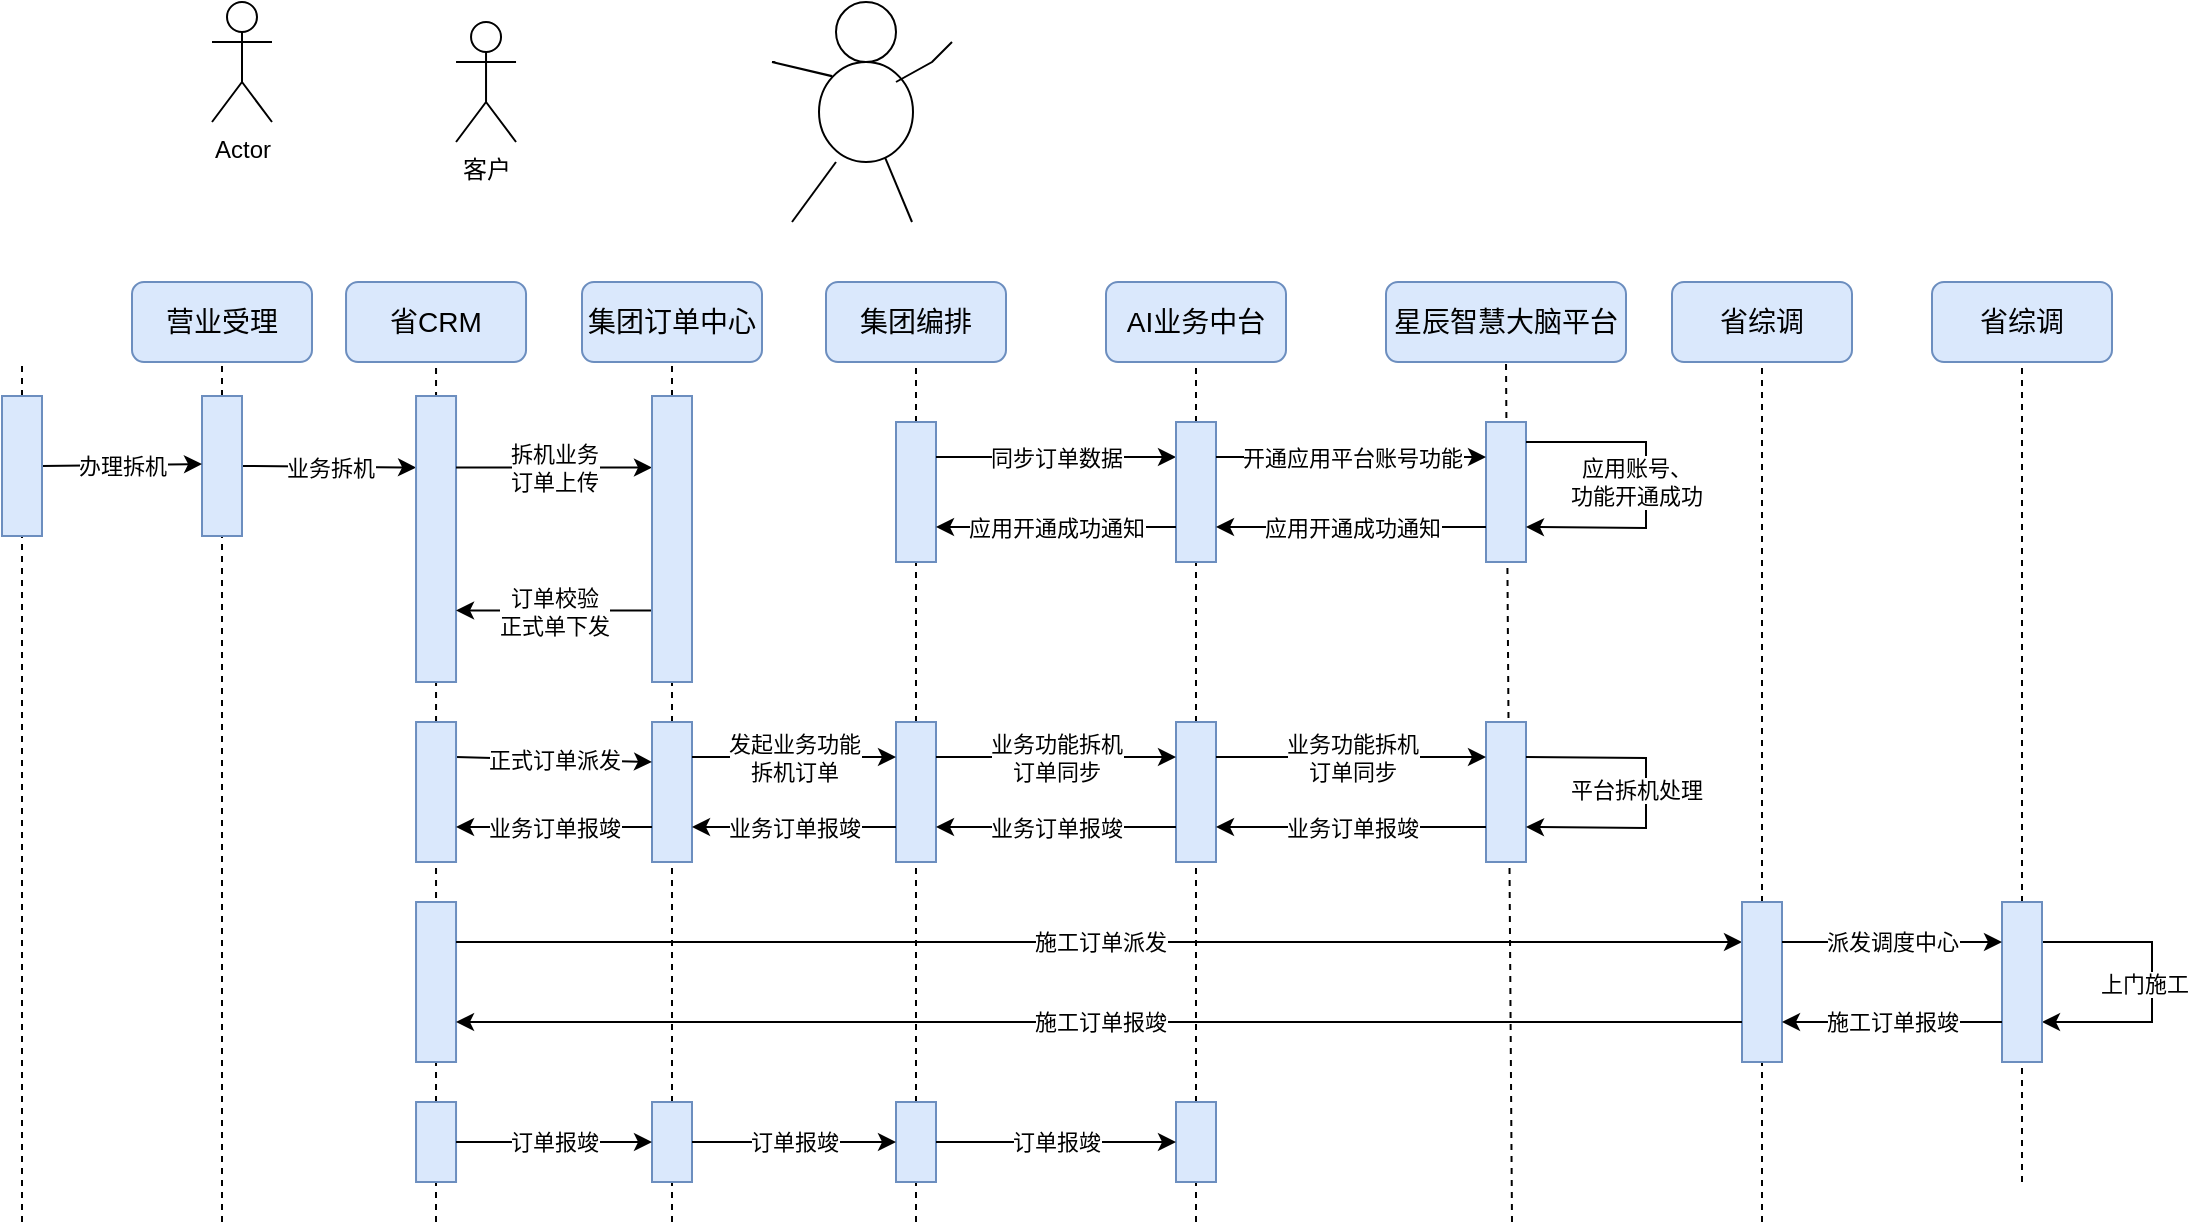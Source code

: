<mxfile version="22.1.21" type="github">
  <diagram name="第 1 页" id="mtsOnRSKVY3kKWY91-2K">
    <mxGraphModel dx="1426" dy="751" grid="1" gridSize="10" guides="1" tooltips="1" connect="1" arrows="1" fold="1" page="1" pageScale="1" pageWidth="827" pageHeight="1169" math="0" shadow="0">
      <root>
        <mxCell id="0" />
        <mxCell id="1" parent="0" />
        <mxCell id="GgFVnld4lFzwgScDdJEe-1" value="" style="endArrow=none;dashed=1;html=1;rounded=0;entryX=0.5;entryY=1;entryDx=0;entryDy=0;" edge="1" parent="1" target="GgFVnld4lFzwgScDdJEe-11">
          <mxGeometry width="50" height="50" relative="1" as="geometry">
            <mxPoint x="780" y="1300" as="sourcePoint" />
            <mxPoint x="747" y="840" as="targetPoint" />
          </mxGeometry>
        </mxCell>
        <mxCell id="GgFVnld4lFzwgScDdJEe-2" value="" style="endArrow=none;dashed=1;html=1;rounded=0;entryX=0.5;entryY=1;entryDx=0;entryDy=0;" edge="1" parent="1" target="GgFVnld4lFzwgScDdJEe-10" source="GgFVnld4lFzwgScDdJEe-76">
          <mxGeometry width="50" height="50" relative="1" as="geometry">
            <mxPoint x="622" y="1210" as="sourcePoint" />
            <mxPoint x="612" y="830" as="targetPoint" />
          </mxGeometry>
        </mxCell>
        <mxCell id="GgFVnld4lFzwgScDdJEe-3" value="" style="endArrow=none;dashed=1;html=1;rounded=0;entryX=0.5;entryY=1;entryDx=0;entryDy=0;" edge="1" parent="1" target="GgFVnld4lFzwgScDdJEe-9" source="GgFVnld4lFzwgScDdJEe-72">
          <mxGeometry width="50" height="50" relative="1" as="geometry">
            <mxPoint x="482" y="1210" as="sourcePoint" />
            <mxPoint x="472" y="830" as="targetPoint" />
          </mxGeometry>
        </mxCell>
        <mxCell id="GgFVnld4lFzwgScDdJEe-4" value="" style="endArrow=none;dashed=1;html=1;rounded=0;entryX=0.5;entryY=1;entryDx=0;entryDy=0;" edge="1" parent="1" target="GgFVnld4lFzwgScDdJEe-8" source="GgFVnld4lFzwgScDdJEe-57">
          <mxGeometry width="50" height="50" relative="1" as="geometry">
            <mxPoint x="360" y="1210" as="sourcePoint" />
            <mxPoint x="375" y="840" as="targetPoint" />
          </mxGeometry>
        </mxCell>
        <mxCell id="GgFVnld4lFzwgScDdJEe-5" value="" style="endArrow=none;dashed=1;html=1;rounded=0;entryX=0.5;entryY=1;entryDx=0;entryDy=0;" edge="1" parent="1" target="GgFVnld4lFzwgScDdJEe-7" source="GgFVnld4lFzwgScDdJEe-89">
          <mxGeometry width="50" height="50" relative="1" as="geometry">
            <mxPoint x="242" y="1210" as="sourcePoint" />
            <mxPoint x="577.02" y="830" as="targetPoint" />
          </mxGeometry>
        </mxCell>
        <mxCell id="GgFVnld4lFzwgScDdJEe-6" value="" style="endArrow=none;dashed=1;html=1;rounded=0;entryX=0.5;entryY=1;entryDx=0;entryDy=0;" edge="1" parent="1" source="GgFVnld4lFzwgScDdJEe-50" target="GgFVnld4lFzwgScDdJEe-21">
          <mxGeometry width="50" height="50" relative="1" as="geometry">
            <mxPoint x="135" y="1210" as="sourcePoint" />
            <mxPoint x="125" y="840" as="targetPoint" />
          </mxGeometry>
        </mxCell>
        <mxCell id="GgFVnld4lFzwgScDdJEe-7" value="&lt;font style=&quot;font-size: 14px;&quot;&gt;省CRM&lt;/font&gt;" style="rounded=1;whiteSpace=wrap;html=1;fillColor=#dae8fc;strokeColor=#6c8ebf;" vertex="1" parent="1">
          <mxGeometry x="197.02" y="830" width="90" height="40" as="geometry" />
        </mxCell>
        <mxCell id="GgFVnld4lFzwgScDdJEe-8" value="&lt;font style=&quot;font-size: 14px;&quot;&gt;集团订单中心&lt;/font&gt;" style="rounded=1;whiteSpace=wrap;html=1;fillColor=#dae8fc;strokeColor=#6c8ebf;" vertex="1" parent="1">
          <mxGeometry x="315" y="830" width="90" height="40" as="geometry" />
        </mxCell>
        <mxCell id="GgFVnld4lFzwgScDdJEe-9" value="&lt;font style=&quot;font-size: 14px;&quot;&gt;集团编排&lt;/font&gt;" style="rounded=1;whiteSpace=wrap;html=1;fillColor=#dae8fc;strokeColor=#6c8ebf;" vertex="1" parent="1">
          <mxGeometry x="437" y="830" width="90" height="40" as="geometry" />
        </mxCell>
        <mxCell id="GgFVnld4lFzwgScDdJEe-10" value="&lt;font style=&quot;font-size: 14px;&quot;&gt;AI业务中台&lt;/font&gt;" style="rounded=1;whiteSpace=wrap;html=1;fillColor=#dae8fc;strokeColor=#6c8ebf;" vertex="1" parent="1">
          <mxGeometry x="577" y="830" width="90" height="40" as="geometry" />
        </mxCell>
        <mxCell id="GgFVnld4lFzwgScDdJEe-11" value="&lt;font style=&quot;font-size: 14px;&quot;&gt;星辰智慧大脑平台&lt;/font&gt;" style="rounded=1;whiteSpace=wrap;html=1;fillColor=#dae8fc;strokeColor=#6c8ebf;" vertex="1" parent="1">
          <mxGeometry x="717" y="830" width="120" height="40" as="geometry" />
        </mxCell>
        <mxCell id="GgFVnld4lFzwgScDdJEe-12" value="" style="endArrow=classic;html=1;rounded=0;entryX=0;entryY=0.25;entryDx=0;entryDy=0;exitX=1;exitY=0.5;exitDx=0;exitDy=0;" edge="1" parent="1" source="GgFVnld4lFzwgScDdJEe-50" target="GgFVnld4lFzwgScDdJEe-14">
          <mxGeometry relative="1" as="geometry">
            <mxPoint x="160" y="920" as="sourcePoint" />
            <mxPoint x="290" y="920" as="targetPoint" />
          </mxGeometry>
        </mxCell>
        <mxCell id="GgFVnld4lFzwgScDdJEe-13" value="业务拆机" style="edgeLabel;resizable=0;html=1;align=center;verticalAlign=middle;" connectable="0" vertex="1" parent="GgFVnld4lFzwgScDdJEe-12">
          <mxGeometry relative="1" as="geometry" />
        </mxCell>
        <mxCell id="GgFVnld4lFzwgScDdJEe-14" value="" style="rounded=0;whiteSpace=wrap;html=1;fillColor=#dae8fc;strokeColor=#6c8ebf;" vertex="1" parent="1">
          <mxGeometry x="232.02" y="887" width="20" height="143" as="geometry" />
        </mxCell>
        <mxCell id="GgFVnld4lFzwgScDdJEe-16" value="" style="endArrow=classic;html=1;rounded=0;entryX=0;entryY=0.25;entryDx=0;entryDy=0;exitX=1;exitY=0.25;exitDx=0;exitDy=0;" edge="1" parent="1" source="GgFVnld4lFzwgScDdJEe-14" target="GgFVnld4lFzwgScDdJEe-57">
          <mxGeometry relative="1" as="geometry">
            <mxPoint x="250" y="920" as="sourcePoint" />
            <mxPoint x="350" y="927.5" as="targetPoint" />
          </mxGeometry>
        </mxCell>
        <mxCell id="GgFVnld4lFzwgScDdJEe-17" value="拆机业务&lt;br&gt;订单上传" style="edgeLabel;resizable=0;html=1;align=center;verticalAlign=middle;" connectable="0" vertex="1" parent="GgFVnld4lFzwgScDdJEe-16">
          <mxGeometry relative="1" as="geometry" />
        </mxCell>
        <mxCell id="GgFVnld4lFzwgScDdJEe-18" value="" style="rounded=0;whiteSpace=wrap;html=1;fillColor=#dae8fc;strokeColor=#6c8ebf;" vertex="1" parent="1">
          <mxGeometry x="472" y="900" width="20" height="70" as="geometry" />
        </mxCell>
        <mxCell id="GgFVnld4lFzwgScDdJEe-21" value="&lt;font style=&quot;font-size: 14px;&quot;&gt;营业受理&lt;/font&gt;" style="rounded=1;whiteSpace=wrap;html=1;fillColor=#dae8fc;strokeColor=#6c8ebf;" vertex="1" parent="1">
          <mxGeometry x="90" y="830" width="90" height="40" as="geometry" />
        </mxCell>
        <mxCell id="GgFVnld4lFzwgScDdJEe-22" value="" style="endArrow=classic;html=1;rounded=0;exitX=1;exitY=0.25;exitDx=0;exitDy=0;entryX=0;entryY=0.25;entryDx=0;entryDy=0;" edge="1" parent="1" source="GgFVnld4lFzwgScDdJEe-18" target="GgFVnld4lFzwgScDdJEe-24">
          <mxGeometry relative="1" as="geometry">
            <mxPoint x="492" y="906" as="sourcePoint" />
            <mxPoint x="612" y="903" as="targetPoint" />
          </mxGeometry>
        </mxCell>
        <mxCell id="GgFVnld4lFzwgScDdJEe-23" value="同步订单数据" style="edgeLabel;resizable=0;html=1;align=center;verticalAlign=middle;" connectable="0" vertex="1" parent="GgFVnld4lFzwgScDdJEe-22">
          <mxGeometry relative="1" as="geometry" />
        </mxCell>
        <mxCell id="GgFVnld4lFzwgScDdJEe-24" value="" style="rounded=0;whiteSpace=wrap;html=1;fillColor=#dae8fc;strokeColor=#6c8ebf;" vertex="1" parent="1">
          <mxGeometry x="612" y="900" width="20" height="70" as="geometry" />
        </mxCell>
        <mxCell id="GgFVnld4lFzwgScDdJEe-25" value="" style="rounded=0;whiteSpace=wrap;html=1;fillColor=#dae8fc;strokeColor=#6c8ebf;" vertex="1" parent="1">
          <mxGeometry x="767" y="900" width="20" height="70" as="geometry" />
        </mxCell>
        <mxCell id="GgFVnld4lFzwgScDdJEe-26" value="" style="endArrow=classic;html=1;rounded=0;exitX=1;exitY=0.25;exitDx=0;exitDy=0;entryX=0;entryY=0.25;entryDx=0;entryDy=0;" edge="1" parent="1" source="GgFVnld4lFzwgScDdJEe-24" target="GgFVnld4lFzwgScDdJEe-25">
          <mxGeometry relative="1" as="geometry">
            <mxPoint x="632" y="906" as="sourcePoint" />
            <mxPoint x="742" y="906" as="targetPoint" />
          </mxGeometry>
        </mxCell>
        <mxCell id="GgFVnld4lFzwgScDdJEe-27" value="开通应用平台账号功能" style="edgeLabel;resizable=0;html=1;align=center;verticalAlign=middle;" connectable="0" vertex="1" parent="GgFVnld4lFzwgScDdJEe-26">
          <mxGeometry relative="1" as="geometry" />
        </mxCell>
        <mxCell id="GgFVnld4lFzwgScDdJEe-28" value="" style="endArrow=classic;html=1;rounded=0;entryX=1;entryY=0.75;entryDx=0;entryDy=0;" edge="1" parent="1" target="GgFVnld4lFzwgScDdJEe-25">
          <mxGeometry relative="1" as="geometry">
            <mxPoint x="787" y="910" as="sourcePoint" />
            <mxPoint x="787" y="947.25" as="targetPoint" />
            <Array as="points">
              <mxPoint x="847" y="910" />
              <mxPoint x="847" y="953" />
            </Array>
          </mxGeometry>
        </mxCell>
        <mxCell id="GgFVnld4lFzwgScDdJEe-29" value="应用账号、&lt;br style=&quot;border-color: var(--border-color);&quot;&gt;功能开通成功" style="edgeLabel;html=1;align=center;verticalAlign=middle;resizable=0;points=[];" vertex="1" connectable="0" parent="GgFVnld4lFzwgScDdJEe-28">
          <mxGeometry x="0.016" y="-4" relative="1" as="geometry">
            <mxPoint x="-1" y="-3" as="offset" />
          </mxGeometry>
        </mxCell>
        <mxCell id="GgFVnld4lFzwgScDdJEe-30" value="" style="endArrow=classic;html=1;rounded=0;entryX=1;entryY=0.75;entryDx=0;entryDy=0;exitX=0;exitY=0.75;exitDx=0;exitDy=0;" edge="1" parent="1" source="GgFVnld4lFzwgScDdJEe-25" target="GgFVnld4lFzwgScDdJEe-24">
          <mxGeometry relative="1" as="geometry">
            <mxPoint x="784" y="942" as="sourcePoint" />
            <mxPoint x="792" y="913" as="targetPoint" />
          </mxGeometry>
        </mxCell>
        <mxCell id="GgFVnld4lFzwgScDdJEe-31" value="应用开通成功通知" style="edgeLabel;resizable=0;html=1;align=center;verticalAlign=middle;" connectable="0" vertex="1" parent="GgFVnld4lFzwgScDdJEe-30">
          <mxGeometry relative="1" as="geometry" />
        </mxCell>
        <mxCell id="GgFVnld4lFzwgScDdJEe-32" value="" style="endArrow=classic;html=1;rounded=0;entryX=1;entryY=0.75;entryDx=0;entryDy=0;exitX=0;exitY=0.75;exitDx=0;exitDy=0;" edge="1" parent="1" source="GgFVnld4lFzwgScDdJEe-24" target="GgFVnld4lFzwgScDdJEe-18">
          <mxGeometry relative="1" as="geometry">
            <mxPoint x="642" y="940" as="sourcePoint" />
            <mxPoint x="492" y="940" as="targetPoint" />
          </mxGeometry>
        </mxCell>
        <mxCell id="GgFVnld4lFzwgScDdJEe-33" value="应用开通成功通知" style="edgeLabel;resizable=0;html=1;align=center;verticalAlign=middle;" connectable="0" vertex="1" parent="GgFVnld4lFzwgScDdJEe-32">
          <mxGeometry relative="1" as="geometry" />
        </mxCell>
        <mxCell id="GgFVnld4lFzwgScDdJEe-36" value="" style="endArrow=classic;html=1;rounded=0;entryX=1;entryY=0.75;entryDx=0;entryDy=0;exitX=0;exitY=0.75;exitDx=0;exitDy=0;" edge="1" parent="1" source="GgFVnld4lFzwgScDdJEe-57" target="GgFVnld4lFzwgScDdJEe-14">
          <mxGeometry relative="1" as="geometry">
            <mxPoint x="350" y="982.5" as="sourcePoint" />
            <mxPoint x="225" y="950" as="targetPoint" />
          </mxGeometry>
        </mxCell>
        <mxCell id="GgFVnld4lFzwgScDdJEe-37" value="订单校验&lt;br&gt;正式单下发" style="edgeLabel;resizable=0;html=1;align=center;verticalAlign=middle;" connectable="0" vertex="1" parent="GgFVnld4lFzwgScDdJEe-36">
          <mxGeometry relative="1" as="geometry" />
        </mxCell>
        <mxCell id="GgFVnld4lFzwgScDdJEe-49" value="" style="endArrow=none;dashed=1;html=1;rounded=0;entryX=0.5;entryY=1;entryDx=0;entryDy=0;" edge="1" parent="1" target="GgFVnld4lFzwgScDdJEe-50">
          <mxGeometry width="50" height="50" relative="1" as="geometry">
            <mxPoint x="135" y="1300" as="sourcePoint" />
            <mxPoint x="135" y="800" as="targetPoint" />
          </mxGeometry>
        </mxCell>
        <mxCell id="GgFVnld4lFzwgScDdJEe-50" value="" style="rounded=0;whiteSpace=wrap;html=1;fillColor=#dae8fc;strokeColor=#6c8ebf;" vertex="1" parent="1">
          <mxGeometry x="125" y="887" width="20" height="70" as="geometry" />
        </mxCell>
        <mxCell id="GgFVnld4lFzwgScDdJEe-51" value="" style="endArrow=classic;html=1;rounded=0;entryX=0;entryY=0.25;entryDx=0;entryDy=0;exitX=1;exitY=0.5;exitDx=0;exitDy=0;" edge="1" parent="1" source="GgFVnld4lFzwgScDdJEe-55">
          <mxGeometry relative="1" as="geometry">
            <mxPoint x="38" y="923" as="sourcePoint" />
            <mxPoint x="125" y="921" as="targetPoint" />
          </mxGeometry>
        </mxCell>
        <mxCell id="GgFVnld4lFzwgScDdJEe-52" value="办理拆机" style="edgeLabel;resizable=0;html=1;align=center;verticalAlign=middle;" connectable="0" vertex="1" parent="GgFVnld4lFzwgScDdJEe-51">
          <mxGeometry relative="1" as="geometry" />
        </mxCell>
        <mxCell id="GgFVnld4lFzwgScDdJEe-53" value="" style="endArrow=none;dashed=1;html=1;rounded=0;" edge="1" parent="1" source="GgFVnld4lFzwgScDdJEe-55">
          <mxGeometry width="50" height="50" relative="1" as="geometry">
            <mxPoint x="45" y="1210" as="sourcePoint" />
            <mxPoint x="35" y="870" as="targetPoint" />
          </mxGeometry>
        </mxCell>
        <mxCell id="GgFVnld4lFzwgScDdJEe-54" value="" style="endArrow=none;dashed=1;html=1;rounded=0;entryX=0.5;entryY=1;entryDx=0;entryDy=0;" edge="1" parent="1" target="GgFVnld4lFzwgScDdJEe-55">
          <mxGeometry width="50" height="50" relative="1" as="geometry">
            <mxPoint x="35" y="1300" as="sourcePoint" />
            <mxPoint x="35" y="800" as="targetPoint" />
          </mxGeometry>
        </mxCell>
        <mxCell id="GgFVnld4lFzwgScDdJEe-55" value="" style="rounded=0;whiteSpace=wrap;html=1;fillColor=#dae8fc;strokeColor=#6c8ebf;" vertex="1" parent="1">
          <mxGeometry x="25" y="887" width="20" height="70" as="geometry" />
        </mxCell>
        <mxCell id="GgFVnld4lFzwgScDdJEe-56" value="客户" style="shape=umlActor;verticalLabelPosition=bottom;verticalAlign=top;html=1;outlineConnect=0;" vertex="1" parent="1">
          <mxGeometry x="252.02" y="700" width="30" height="60" as="geometry" />
        </mxCell>
        <mxCell id="GgFVnld4lFzwgScDdJEe-58" value="" style="endArrow=none;dashed=1;html=1;rounded=0;entryX=0.5;entryY=1;entryDx=0;entryDy=0;" edge="1" parent="1" source="GgFVnld4lFzwgScDdJEe-67" target="GgFVnld4lFzwgScDdJEe-57">
          <mxGeometry width="50" height="50" relative="1" as="geometry">
            <mxPoint x="360" y="1210" as="sourcePoint" />
            <mxPoint x="360" y="870" as="targetPoint" />
          </mxGeometry>
        </mxCell>
        <mxCell id="GgFVnld4lFzwgScDdJEe-57" value="" style="rounded=0;whiteSpace=wrap;html=1;fillColor=#dae8fc;strokeColor=#6c8ebf;" vertex="1" parent="1">
          <mxGeometry x="350" y="887" width="20" height="143" as="geometry" />
        </mxCell>
        <mxCell id="GgFVnld4lFzwgScDdJEe-68" value="" style="endArrow=none;dashed=1;html=1;rounded=0;entryX=0.5;entryY=1;entryDx=0;entryDy=0;" edge="1" parent="1" source="GgFVnld4lFzwgScDdJEe-131" target="GgFVnld4lFzwgScDdJEe-67">
          <mxGeometry width="50" height="50" relative="1" as="geometry">
            <mxPoint x="360" y="1300" as="sourcePoint" />
            <mxPoint x="360" y="1030" as="targetPoint" />
          </mxGeometry>
        </mxCell>
        <mxCell id="GgFVnld4lFzwgScDdJEe-67" value="" style="rounded=0;whiteSpace=wrap;html=1;fillColor=#dae8fc;strokeColor=#6c8ebf;" vertex="1" parent="1">
          <mxGeometry x="350" y="1050" width="20" height="70" as="geometry" />
        </mxCell>
        <mxCell id="GgFVnld4lFzwgScDdJEe-69" value="" style="endArrow=classic;html=1;rounded=0;exitX=1;exitY=0.25;exitDx=0;exitDy=0;" edge="1" parent="1" source="GgFVnld4lFzwgScDdJEe-89">
          <mxGeometry relative="1" as="geometry">
            <mxPoint x="252" y="1068" as="sourcePoint" />
            <mxPoint x="350" y="1070" as="targetPoint" />
          </mxGeometry>
        </mxCell>
        <mxCell id="GgFVnld4lFzwgScDdJEe-70" value="正式订单派发" style="edgeLabel;resizable=0;html=1;align=center;verticalAlign=middle;" connectable="0" vertex="1" parent="GgFVnld4lFzwgScDdJEe-69">
          <mxGeometry relative="1" as="geometry" />
        </mxCell>
        <mxCell id="GgFVnld4lFzwgScDdJEe-73" value="" style="endArrow=none;dashed=1;html=1;rounded=0;entryX=0.5;entryY=1;entryDx=0;entryDy=0;" edge="1" parent="1" source="GgFVnld4lFzwgScDdJEe-133" target="GgFVnld4lFzwgScDdJEe-72">
          <mxGeometry width="50" height="50" relative="1" as="geometry">
            <mxPoint x="482" y="1300" as="sourcePoint" />
            <mxPoint x="482" y="870" as="targetPoint" />
          </mxGeometry>
        </mxCell>
        <mxCell id="GgFVnld4lFzwgScDdJEe-72" value="" style="rounded=0;whiteSpace=wrap;html=1;fillColor=#dae8fc;strokeColor=#6c8ebf;" vertex="1" parent="1">
          <mxGeometry x="472" y="1050" width="20" height="70" as="geometry" />
        </mxCell>
        <mxCell id="GgFVnld4lFzwgScDdJEe-74" value="" style="endArrow=classic;html=1;rounded=0;exitX=1;exitY=0.25;exitDx=0;exitDy=0;entryX=0;entryY=0.25;entryDx=0;entryDy=0;" edge="1" parent="1" source="GgFVnld4lFzwgScDdJEe-67" target="GgFVnld4lFzwgScDdJEe-72">
          <mxGeometry relative="1" as="geometry">
            <mxPoint x="370" y="1070" as="sourcePoint" />
            <mxPoint x="468" y="1070" as="targetPoint" />
          </mxGeometry>
        </mxCell>
        <mxCell id="GgFVnld4lFzwgScDdJEe-75" value="发起业务功能&lt;br&gt;拆机订单" style="edgeLabel;resizable=0;html=1;align=center;verticalAlign=middle;" connectable="0" vertex="1" parent="GgFVnld4lFzwgScDdJEe-74">
          <mxGeometry relative="1" as="geometry" />
        </mxCell>
        <mxCell id="GgFVnld4lFzwgScDdJEe-77" value="" style="endArrow=none;dashed=1;html=1;rounded=0;entryX=0.5;entryY=1;entryDx=0;entryDy=0;" edge="1" parent="1" source="GgFVnld4lFzwgScDdJEe-135" target="GgFVnld4lFzwgScDdJEe-76">
          <mxGeometry width="50" height="50" relative="1" as="geometry">
            <mxPoint x="622" y="1300" as="sourcePoint" />
            <mxPoint x="622" y="870" as="targetPoint" />
          </mxGeometry>
        </mxCell>
        <mxCell id="GgFVnld4lFzwgScDdJEe-76" value="" style="rounded=0;whiteSpace=wrap;html=1;fillColor=#dae8fc;strokeColor=#6c8ebf;" vertex="1" parent="1">
          <mxGeometry x="612" y="1050" width="20" height="70" as="geometry" />
        </mxCell>
        <mxCell id="GgFVnld4lFzwgScDdJEe-78" value="" style="rounded=0;whiteSpace=wrap;html=1;fillColor=#dae8fc;strokeColor=#6c8ebf;" vertex="1" parent="1">
          <mxGeometry x="767" y="1050" width="20" height="70" as="geometry" />
        </mxCell>
        <mxCell id="GgFVnld4lFzwgScDdJEe-79" value="" style="endArrow=classic;html=1;rounded=0;exitX=1;exitY=0.25;exitDx=0;exitDy=0;entryX=0;entryY=0.25;entryDx=0;entryDy=0;" edge="1" parent="1" source="GgFVnld4lFzwgScDdJEe-72" target="GgFVnld4lFzwgScDdJEe-76">
          <mxGeometry relative="1" as="geometry">
            <mxPoint x="505.5" y="1069.5" as="sourcePoint" />
            <mxPoint x="607" y="1068" as="targetPoint" />
          </mxGeometry>
        </mxCell>
        <mxCell id="GgFVnld4lFzwgScDdJEe-80" value="业务功能拆机&lt;br&gt;订单同步" style="edgeLabel;resizable=0;html=1;align=center;verticalAlign=middle;" connectable="0" vertex="1" parent="GgFVnld4lFzwgScDdJEe-79">
          <mxGeometry relative="1" as="geometry" />
        </mxCell>
        <mxCell id="GgFVnld4lFzwgScDdJEe-81" value="" style="endArrow=classic;html=1;rounded=0;exitX=1;exitY=0.25;exitDx=0;exitDy=0;entryX=0;entryY=0.25;entryDx=0;entryDy=0;" edge="1" parent="1" source="GgFVnld4lFzwgScDdJEe-76" target="GgFVnld4lFzwgScDdJEe-78">
          <mxGeometry relative="1" as="geometry">
            <mxPoint x="647" y="1060" as="sourcePoint" />
            <mxPoint x="767" y="1060" as="targetPoint" />
          </mxGeometry>
        </mxCell>
        <mxCell id="GgFVnld4lFzwgScDdJEe-82" value="业务功能拆机&lt;br&gt;订单同步" style="edgeLabel;resizable=0;html=1;align=center;verticalAlign=middle;" connectable="0" vertex="1" parent="GgFVnld4lFzwgScDdJEe-81">
          <mxGeometry relative="1" as="geometry" />
        </mxCell>
        <mxCell id="GgFVnld4lFzwgScDdJEe-83" value="" style="endArrow=classic;html=1;rounded=0;entryX=1;entryY=0.75;entryDx=0;entryDy=0;exitX=1;exitY=0.25;exitDx=0;exitDy=0;" edge="1" parent="1" source="GgFVnld4lFzwgScDdJEe-78" target="GgFVnld4lFzwgScDdJEe-78">
          <mxGeometry relative="1" as="geometry">
            <mxPoint x="814" y="1063.5" as="sourcePoint" />
            <mxPoint x="814" y="1106.5" as="targetPoint" />
            <Array as="points">
              <mxPoint x="847" y="1068" />
              <mxPoint x="847" y="1103" />
            </Array>
          </mxGeometry>
        </mxCell>
        <mxCell id="GgFVnld4lFzwgScDdJEe-84" value="平台拆机处理" style="edgeLabel;html=1;align=center;verticalAlign=middle;resizable=0;points=[];" vertex="1" connectable="0" parent="GgFVnld4lFzwgScDdJEe-83">
          <mxGeometry x="0.016" y="-4" relative="1" as="geometry">
            <mxPoint x="-1" y="-3" as="offset" />
          </mxGeometry>
        </mxCell>
        <mxCell id="GgFVnld4lFzwgScDdJEe-85" value="" style="endArrow=classic;html=1;rounded=0;exitX=0;exitY=0.75;exitDx=0;exitDy=0;entryX=1;entryY=0.75;entryDx=0;entryDy=0;" edge="1" parent="1" source="GgFVnld4lFzwgScDdJEe-78" target="GgFVnld4lFzwgScDdJEe-76">
          <mxGeometry relative="1" as="geometry">
            <mxPoint x="747" y="1120" as="sourcePoint" />
            <mxPoint x="657" y="1140" as="targetPoint" />
          </mxGeometry>
        </mxCell>
        <mxCell id="GgFVnld4lFzwgScDdJEe-86" value="业务订单报竣" style="edgeLabel;resizable=0;html=1;align=center;verticalAlign=middle;" connectable="0" vertex="1" parent="GgFVnld4lFzwgScDdJEe-85">
          <mxGeometry relative="1" as="geometry" />
        </mxCell>
        <mxCell id="GgFVnld4lFzwgScDdJEe-87" value="" style="endArrow=classic;html=1;rounded=0;exitX=0;exitY=0.75;exitDx=0;exitDy=0;entryX=1;entryY=0.75;entryDx=0;entryDy=0;" edge="1" parent="1" source="GgFVnld4lFzwgScDdJEe-76" target="GgFVnld4lFzwgScDdJEe-72">
          <mxGeometry relative="1" as="geometry">
            <mxPoint x="602" y="1100" as="sourcePoint" />
            <mxPoint x="517" y="1130" as="targetPoint" />
          </mxGeometry>
        </mxCell>
        <mxCell id="GgFVnld4lFzwgScDdJEe-88" value="业务订单报竣" style="edgeLabel;resizable=0;html=1;align=center;verticalAlign=middle;" connectable="0" vertex="1" parent="GgFVnld4lFzwgScDdJEe-87">
          <mxGeometry relative="1" as="geometry" />
        </mxCell>
        <mxCell id="GgFVnld4lFzwgScDdJEe-90" value="" style="endArrow=none;dashed=1;html=1;rounded=0;entryX=0.5;entryY=1;entryDx=0;entryDy=0;" edge="1" parent="1" target="GgFVnld4lFzwgScDdJEe-89">
          <mxGeometry width="50" height="50" relative="1" as="geometry">
            <mxPoint x="242" y="1300" as="sourcePoint" />
            <mxPoint x="242" y="870" as="targetPoint" />
          </mxGeometry>
        </mxCell>
        <mxCell id="GgFVnld4lFzwgScDdJEe-89" value="" style="rounded=0;whiteSpace=wrap;html=1;fillColor=#dae8fc;strokeColor=#6c8ebf;" vertex="1" parent="1">
          <mxGeometry x="232.02" y="1050" width="20" height="70" as="geometry" />
        </mxCell>
        <mxCell id="GgFVnld4lFzwgScDdJEe-91" value="" style="endArrow=classic;html=1;rounded=0;exitX=0;exitY=0.75;exitDx=0;exitDy=0;entryX=1;entryY=0.75;entryDx=0;entryDy=0;" edge="1" parent="1" source="GgFVnld4lFzwgScDdJEe-72" target="GgFVnld4lFzwgScDdJEe-67">
          <mxGeometry relative="1" as="geometry">
            <mxPoint x="450" y="1119" as="sourcePoint" />
            <mxPoint x="330" y="1119" as="targetPoint" />
          </mxGeometry>
        </mxCell>
        <mxCell id="GgFVnld4lFzwgScDdJEe-92" value="业务订单报竣" style="edgeLabel;resizable=0;html=1;align=center;verticalAlign=middle;" connectable="0" vertex="1" parent="GgFVnld4lFzwgScDdJEe-91">
          <mxGeometry relative="1" as="geometry" />
        </mxCell>
        <mxCell id="GgFVnld4lFzwgScDdJEe-93" value="" style="endArrow=classic;html=1;rounded=0;exitX=0;exitY=0.75;exitDx=0;exitDy=0;entryX=1;entryY=0.75;entryDx=0;entryDy=0;" edge="1" parent="1" source="GgFVnld4lFzwgScDdJEe-67" target="GgFVnld4lFzwgScDdJEe-89">
          <mxGeometry relative="1" as="geometry">
            <mxPoint x="305" y="1100" as="sourcePoint" />
            <mxPoint x="190" y="1100" as="targetPoint" />
          </mxGeometry>
        </mxCell>
        <mxCell id="GgFVnld4lFzwgScDdJEe-94" value="业务订单报竣" style="edgeLabel;resizable=0;html=1;align=center;verticalAlign=middle;" connectable="0" vertex="1" parent="GgFVnld4lFzwgScDdJEe-93">
          <mxGeometry relative="1" as="geometry" />
        </mxCell>
        <mxCell id="GgFVnld4lFzwgScDdJEe-95" value="&lt;font style=&quot;font-size: 14px;&quot;&gt;省综调&lt;/font&gt;" style="rounded=1;whiteSpace=wrap;html=1;fillColor=#dae8fc;strokeColor=#6c8ebf;" vertex="1" parent="1">
          <mxGeometry x="990" y="830" width="90" height="40" as="geometry" />
        </mxCell>
        <mxCell id="GgFVnld4lFzwgScDdJEe-96" value="" style="endArrow=classic;html=1;rounded=0;exitX=1;exitY=0.25;exitDx=0;exitDy=0;entryX=1;entryY=0.75;entryDx=0;entryDy=0;" edge="1" parent="1" source="GgFVnld4lFzwgScDdJEe-101" target="GgFVnld4lFzwgScDdJEe-101">
          <mxGeometry relative="1" as="geometry">
            <mxPoint x="1140" y="1127.25" as="sourcePoint" />
            <mxPoint x="1140" y="1232.25" as="targetPoint" />
            <Array as="points">
              <mxPoint x="1100" y="1160" />
              <mxPoint x="1100" y="1200" />
            </Array>
          </mxGeometry>
        </mxCell>
        <mxCell id="GgFVnld4lFzwgScDdJEe-97" value="上门施工" style="edgeLabel;html=1;align=center;verticalAlign=middle;resizable=0;points=[];" vertex="1" connectable="0" parent="GgFVnld4lFzwgScDdJEe-96">
          <mxGeometry x="0.016" y="-4" relative="1" as="geometry">
            <mxPoint as="offset" />
          </mxGeometry>
        </mxCell>
        <mxCell id="GgFVnld4lFzwgScDdJEe-100" value="" style="endArrow=none;dashed=1;html=1;rounded=0;entryX=0.5;entryY=1;entryDx=0;entryDy=0;" edge="1" parent="1" target="GgFVnld4lFzwgScDdJEe-95" source="GgFVnld4lFzwgScDdJEe-101">
          <mxGeometry width="50" height="50" relative="1" as="geometry">
            <mxPoint x="1035" y="1280" as="sourcePoint" />
            <mxPoint x="1025" y="920" as="targetPoint" />
          </mxGeometry>
        </mxCell>
        <mxCell id="GgFVnld4lFzwgScDdJEe-102" value="" style="endArrow=none;dashed=1;html=1;rounded=0;entryX=0.5;entryY=1;entryDx=0;entryDy=0;" edge="1" parent="1" target="GgFVnld4lFzwgScDdJEe-101">
          <mxGeometry width="50" height="50" relative="1" as="geometry">
            <mxPoint x="1035" y="1280" as="sourcePoint" />
            <mxPoint x="1035" y="870" as="targetPoint" />
          </mxGeometry>
        </mxCell>
        <mxCell id="GgFVnld4lFzwgScDdJEe-101" value="" style="rounded=0;whiteSpace=wrap;html=1;fillColor=#dae8fc;strokeColor=#6c8ebf;" vertex="1" parent="1">
          <mxGeometry x="1025" y="1140" width="20" height="80" as="geometry" />
        </mxCell>
        <mxCell id="GgFVnld4lFzwgScDdJEe-104" value="" style="endArrow=none;dashed=1;html=1;rounded=0;entryX=0.5;entryY=1;entryDx=0;entryDy=0;" edge="1" parent="1" target="GgFVnld4lFzwgScDdJEe-103">
          <mxGeometry width="50" height="50" relative="1" as="geometry">
            <mxPoint x="242" y="1190" as="sourcePoint" />
            <mxPoint x="242" y="1100" as="targetPoint" />
          </mxGeometry>
        </mxCell>
        <mxCell id="GgFVnld4lFzwgScDdJEe-103" value="" style="rounded=0;whiteSpace=wrap;html=1;fillColor=#dae8fc;strokeColor=#6c8ebf;" vertex="1" parent="1">
          <mxGeometry x="232.02" y="1140" width="20" height="80" as="geometry" />
        </mxCell>
        <mxCell id="GgFVnld4lFzwgScDdJEe-105" value="" style="endArrow=classic;html=1;rounded=0;exitX=1;exitY=0.25;exitDx=0;exitDy=0;entryX=0;entryY=0.25;entryDx=0;entryDy=0;" edge="1" parent="1" source="GgFVnld4lFzwgScDdJEe-103" target="GgFVnld4lFzwgScDdJEe-113">
          <mxGeometry relative="1" as="geometry">
            <mxPoint x="262" y="1210" as="sourcePoint" />
            <mxPoint x="360" y="1212" as="targetPoint" />
          </mxGeometry>
        </mxCell>
        <mxCell id="GgFVnld4lFzwgScDdJEe-106" value="施工订单派发" style="edgeLabel;resizable=0;html=1;align=center;verticalAlign=middle;" connectable="0" vertex="1" parent="GgFVnld4lFzwgScDdJEe-105">
          <mxGeometry relative="1" as="geometry" />
        </mxCell>
        <mxCell id="GgFVnld4lFzwgScDdJEe-110" value="&lt;font style=&quot;font-size: 14px;&quot;&gt;省综调&lt;/font&gt;" style="rounded=1;whiteSpace=wrap;html=1;fillColor=#dae8fc;strokeColor=#6c8ebf;" vertex="1" parent="1">
          <mxGeometry x="860" y="830" width="90" height="40" as="geometry" />
        </mxCell>
        <mxCell id="GgFVnld4lFzwgScDdJEe-111" value="" style="endArrow=none;dashed=1;html=1;rounded=0;entryX=0.5;entryY=1;entryDx=0;entryDy=0;" edge="1" parent="1" source="GgFVnld4lFzwgScDdJEe-113" target="GgFVnld4lFzwgScDdJEe-110">
          <mxGeometry width="50" height="50" relative="1" as="geometry">
            <mxPoint x="905" y="1280" as="sourcePoint" />
            <mxPoint x="895" y="920" as="targetPoint" />
          </mxGeometry>
        </mxCell>
        <mxCell id="GgFVnld4lFzwgScDdJEe-112" value="" style="endArrow=none;dashed=1;html=1;rounded=0;entryX=0.5;entryY=1;entryDx=0;entryDy=0;" edge="1" parent="1" target="GgFVnld4lFzwgScDdJEe-113">
          <mxGeometry width="50" height="50" relative="1" as="geometry">
            <mxPoint x="905" y="1300" as="sourcePoint" />
            <mxPoint x="905" y="870" as="targetPoint" />
          </mxGeometry>
        </mxCell>
        <mxCell id="GgFVnld4lFzwgScDdJEe-113" value="" style="rounded=0;whiteSpace=wrap;html=1;fillColor=#dae8fc;strokeColor=#6c8ebf;" vertex="1" parent="1">
          <mxGeometry x="895" y="1140" width="20" height="80" as="geometry" />
        </mxCell>
        <mxCell id="GgFVnld4lFzwgScDdJEe-114" value="" style="endArrow=classic;html=1;rounded=0;exitX=1;exitY=0.25;exitDx=0;exitDy=0;entryX=0;entryY=0.25;entryDx=0;entryDy=0;" edge="1" parent="1" source="GgFVnld4lFzwgScDdJEe-113" target="GgFVnld4lFzwgScDdJEe-101">
          <mxGeometry relative="1" as="geometry">
            <mxPoint x="930" y="1170" as="sourcePoint" />
            <mxPoint x="1573" y="1170" as="targetPoint" />
          </mxGeometry>
        </mxCell>
        <mxCell id="GgFVnld4lFzwgScDdJEe-115" value="派发调度中心" style="edgeLabel;resizable=0;html=1;align=center;verticalAlign=middle;" connectable="0" vertex="1" parent="GgFVnld4lFzwgScDdJEe-114">
          <mxGeometry relative="1" as="geometry" />
        </mxCell>
        <mxCell id="GgFVnld4lFzwgScDdJEe-116" value="" style="endArrow=classic;html=1;rounded=0;exitX=0;exitY=0.75;exitDx=0;exitDy=0;entryX=1;entryY=0.75;entryDx=0;entryDy=0;" edge="1" parent="1" source="GgFVnld4lFzwgScDdJEe-101" target="GgFVnld4lFzwgScDdJEe-113">
          <mxGeometry relative="1" as="geometry">
            <mxPoint x="985" y="1190" as="sourcePoint" />
            <mxPoint x="850" y="1190" as="targetPoint" />
          </mxGeometry>
        </mxCell>
        <mxCell id="GgFVnld4lFzwgScDdJEe-117" value="施工订单报竣" style="edgeLabel;resizable=0;html=1;align=center;verticalAlign=middle;" connectable="0" vertex="1" parent="GgFVnld4lFzwgScDdJEe-116">
          <mxGeometry relative="1" as="geometry" />
        </mxCell>
        <mxCell id="GgFVnld4lFzwgScDdJEe-120" value="" style="endArrow=classic;html=1;rounded=0;entryX=1;entryY=0.75;entryDx=0;entryDy=0;exitX=0;exitY=0.75;exitDx=0;exitDy=0;" edge="1" parent="1" source="GgFVnld4lFzwgScDdJEe-113" target="GgFVnld4lFzwgScDdJEe-103">
          <mxGeometry relative="1" as="geometry">
            <mxPoint x="880" y="1220" as="sourcePoint" />
            <mxPoint x="760" y="1199.5" as="targetPoint" />
          </mxGeometry>
        </mxCell>
        <mxCell id="GgFVnld4lFzwgScDdJEe-121" value="施工订单报竣" style="edgeLabel;resizable=0;html=1;align=center;verticalAlign=middle;" connectable="0" vertex="1" parent="GgFVnld4lFzwgScDdJEe-120">
          <mxGeometry relative="1" as="geometry" />
        </mxCell>
        <mxCell id="GgFVnld4lFzwgScDdJEe-122" value="" style="rounded=0;whiteSpace=wrap;html=1;fillColor=#dae8fc;strokeColor=#6c8ebf;" vertex="1" parent="1">
          <mxGeometry x="232.02" y="1240" width="20" height="40" as="geometry" />
        </mxCell>
        <mxCell id="GgFVnld4lFzwgScDdJEe-123" value="Actor" style="shape=umlActor;verticalLabelPosition=bottom;verticalAlign=top;html=1;outlineConnect=0;" vertex="1" parent="1">
          <mxGeometry x="130" y="690" width="30" height="60" as="geometry" />
        </mxCell>
        <mxCell id="GgFVnld4lFzwgScDdJEe-124" value="" style="ellipse;whiteSpace=wrap;html=1;" vertex="1" parent="1">
          <mxGeometry x="442" y="690" width="30" height="30" as="geometry" />
        </mxCell>
        <mxCell id="GgFVnld4lFzwgScDdJEe-125" value="" style="ellipse;whiteSpace=wrap;html=1;" vertex="1" parent="1">
          <mxGeometry x="433.5" y="720" width="47" height="50" as="geometry" />
        </mxCell>
        <mxCell id="GgFVnld4lFzwgScDdJEe-126" value="" style="endArrow=none;html=1;rounded=0;" edge="1" parent="1">
          <mxGeometry width="50" height="50" relative="1" as="geometry">
            <mxPoint x="472" y="730" as="sourcePoint" />
            <mxPoint x="490" y="720" as="targetPoint" />
            <Array as="points">
              <mxPoint x="490" y="720" />
              <mxPoint x="500" y="710" />
            </Array>
          </mxGeometry>
        </mxCell>
        <mxCell id="GgFVnld4lFzwgScDdJEe-128" value="" style="endArrow=none;html=1;rounded=0;entryX=0;entryY=0;entryDx=0;entryDy=0;" edge="1" parent="1" target="GgFVnld4lFzwgScDdJEe-125">
          <mxGeometry width="50" height="50" relative="1" as="geometry">
            <mxPoint x="440" y="727" as="sourcePoint" />
            <mxPoint x="340" y="760" as="targetPoint" />
            <Array as="points">
              <mxPoint x="410" y="720" />
            </Array>
          </mxGeometry>
        </mxCell>
        <mxCell id="GgFVnld4lFzwgScDdJEe-129" value="" style="endArrow=none;html=1;rounded=0;" edge="1" parent="1">
          <mxGeometry width="50" height="50" relative="1" as="geometry">
            <mxPoint x="420" y="800" as="sourcePoint" />
            <mxPoint x="442" y="770" as="targetPoint" />
          </mxGeometry>
        </mxCell>
        <mxCell id="GgFVnld4lFzwgScDdJEe-130" value="" style="endArrow=none;html=1;rounded=0;" edge="1" parent="1" target="GgFVnld4lFzwgScDdJEe-125">
          <mxGeometry width="50" height="50" relative="1" as="geometry">
            <mxPoint x="480" y="800" as="sourcePoint" />
            <mxPoint x="527" y="770" as="targetPoint" />
          </mxGeometry>
        </mxCell>
        <mxCell id="GgFVnld4lFzwgScDdJEe-132" value="" style="endArrow=none;dashed=1;html=1;rounded=0;entryX=0.5;entryY=1;entryDx=0;entryDy=0;" edge="1" parent="1" target="GgFVnld4lFzwgScDdJEe-131">
          <mxGeometry width="50" height="50" relative="1" as="geometry">
            <mxPoint x="360" y="1300" as="sourcePoint" />
            <mxPoint x="360" y="1120" as="targetPoint" />
          </mxGeometry>
        </mxCell>
        <mxCell id="GgFVnld4lFzwgScDdJEe-131" value="" style="rounded=0;whiteSpace=wrap;html=1;fillColor=#dae8fc;strokeColor=#6c8ebf;" vertex="1" parent="1">
          <mxGeometry x="350" y="1240" width="20" height="40" as="geometry" />
        </mxCell>
        <mxCell id="GgFVnld4lFzwgScDdJEe-134" value="" style="endArrow=none;dashed=1;html=1;rounded=0;entryX=0.5;entryY=1;entryDx=0;entryDy=0;" edge="1" parent="1" target="GgFVnld4lFzwgScDdJEe-133">
          <mxGeometry width="50" height="50" relative="1" as="geometry">
            <mxPoint x="482" y="1300" as="sourcePoint" />
            <mxPoint x="482" y="1120" as="targetPoint" />
          </mxGeometry>
        </mxCell>
        <mxCell id="GgFVnld4lFzwgScDdJEe-133" value="" style="rounded=0;whiteSpace=wrap;html=1;fillColor=#dae8fc;strokeColor=#6c8ebf;" vertex="1" parent="1">
          <mxGeometry x="472" y="1240" width="20" height="40" as="geometry" />
        </mxCell>
        <mxCell id="GgFVnld4lFzwgScDdJEe-136" value="" style="endArrow=none;dashed=1;html=1;rounded=0;entryX=0.5;entryY=1;entryDx=0;entryDy=0;" edge="1" parent="1" target="GgFVnld4lFzwgScDdJEe-135">
          <mxGeometry width="50" height="50" relative="1" as="geometry">
            <mxPoint x="622" y="1300" as="sourcePoint" />
            <mxPoint x="622" y="1120" as="targetPoint" />
          </mxGeometry>
        </mxCell>
        <mxCell id="GgFVnld4lFzwgScDdJEe-135" value="" style="rounded=0;whiteSpace=wrap;html=1;fillColor=#dae8fc;strokeColor=#6c8ebf;" vertex="1" parent="1">
          <mxGeometry x="612" y="1240" width="20" height="40" as="geometry" />
        </mxCell>
        <mxCell id="GgFVnld4lFzwgScDdJEe-137" value="" style="endArrow=classic;html=1;rounded=0;exitX=1;exitY=0.5;exitDx=0;exitDy=0;" edge="1" parent="1" source="GgFVnld4lFzwgScDdJEe-122">
          <mxGeometry relative="1" as="geometry">
            <mxPoint x="252.02" y="1270" as="sourcePoint" />
            <mxPoint x="350" y="1260" as="targetPoint" />
          </mxGeometry>
        </mxCell>
        <mxCell id="GgFVnld4lFzwgScDdJEe-138" value="订单报竣" style="edgeLabel;resizable=0;html=1;align=center;verticalAlign=middle;" connectable="0" vertex="1" parent="GgFVnld4lFzwgScDdJEe-137">
          <mxGeometry relative="1" as="geometry" />
        </mxCell>
        <mxCell id="GgFVnld4lFzwgScDdJEe-139" value="" style="endArrow=classic;html=1;rounded=0;exitX=1;exitY=0.5;exitDx=0;exitDy=0;entryX=0;entryY=0.5;entryDx=0;entryDy=0;" edge="1" parent="1" source="GgFVnld4lFzwgScDdJEe-131" target="GgFVnld4lFzwgScDdJEe-133">
          <mxGeometry relative="1" as="geometry">
            <mxPoint x="374" y="1259.5" as="sourcePoint" />
            <mxPoint x="472" y="1259.5" as="targetPoint" />
          </mxGeometry>
        </mxCell>
        <mxCell id="GgFVnld4lFzwgScDdJEe-140" value="订单报竣" style="edgeLabel;resizable=0;html=1;align=center;verticalAlign=middle;" connectable="0" vertex="1" parent="GgFVnld4lFzwgScDdJEe-139">
          <mxGeometry relative="1" as="geometry" />
        </mxCell>
        <mxCell id="GgFVnld4lFzwgScDdJEe-141" value="" style="endArrow=classic;html=1;rounded=0;exitX=1;exitY=0.5;exitDx=0;exitDy=0;entryX=0;entryY=0.5;entryDx=0;entryDy=0;" edge="1" parent="1" source="GgFVnld4lFzwgScDdJEe-133" target="GgFVnld4lFzwgScDdJEe-135">
          <mxGeometry relative="1" as="geometry">
            <mxPoint x="510" y="1259.5" as="sourcePoint" />
            <mxPoint x="612" y="1259.5" as="targetPoint" />
          </mxGeometry>
        </mxCell>
        <mxCell id="GgFVnld4lFzwgScDdJEe-142" value="订单报竣" style="edgeLabel;resizable=0;html=1;align=center;verticalAlign=middle;" connectable="0" vertex="1" parent="GgFVnld4lFzwgScDdJEe-141">
          <mxGeometry relative="1" as="geometry" />
        </mxCell>
      </root>
    </mxGraphModel>
  </diagram>
</mxfile>
